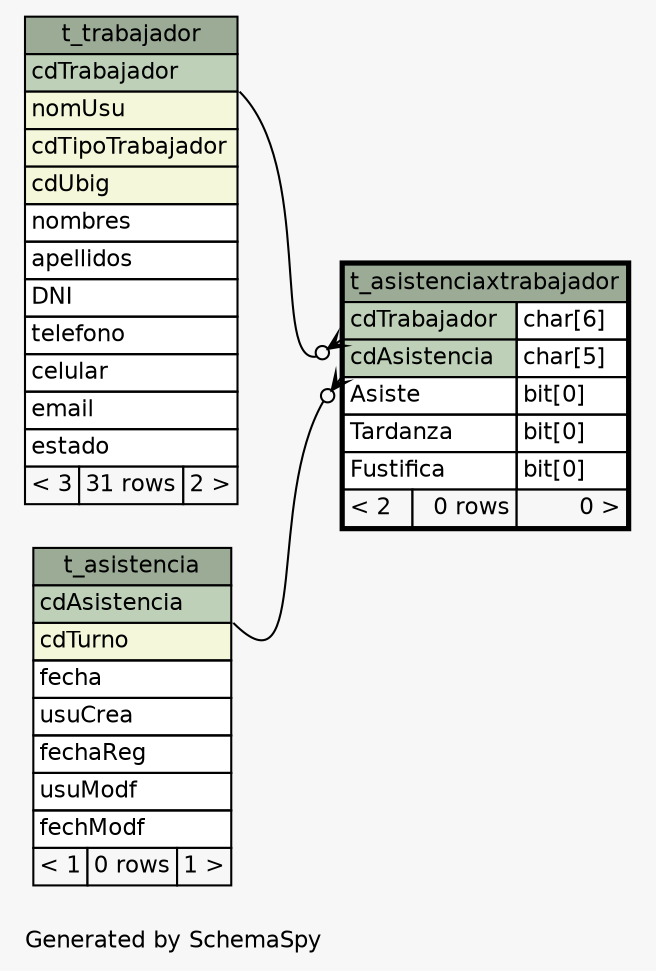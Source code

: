 // dot null on Windows 7 6.1
// SchemaSpy rev 590
digraph "oneDegreeRelationshipsDiagram" {
  graph [
    rankdir="RL"
    bgcolor="#f7f7f7"
    label="\nGenerated by SchemaSpy"
    labeljust="l"
    nodesep="0.18"
    ranksep="0.46"
    fontname="Helvetica"
    fontsize="11"
  ];
  node [
    fontname="Helvetica"
    fontsize="11"
    shape="plaintext"
  ];
  edge [
    arrowsize="0.8"
  ];
  "t_asistenciaxtrabajador":"cdAsistencia":sw -> "t_asistencia":"cdAsistencia":se [arrowhead=none dir=back arrowtail=crowodot];
  "t_asistenciaxtrabajador":"cdTrabajador":sw -> "t_trabajador":"cdTrabajador":se [arrowhead=none dir=back arrowtail=crowodot];
  "t_asistencia" [
    label=<
    <TABLE BORDER="0" CELLBORDER="1" CELLSPACING="0" BGCOLOR="#ffffff">
      <TR><TD COLSPAN="3" BGCOLOR="#9bab96" ALIGN="CENTER">t_asistencia</TD></TR>
      <TR><TD PORT="cdAsistencia" COLSPAN="3" BGCOLOR="#bed1b8" ALIGN="LEFT">cdAsistencia</TD></TR>
      <TR><TD PORT="cdTurno" COLSPAN="3" BGCOLOR="#f4f7da" ALIGN="LEFT">cdTurno</TD></TR>
      <TR><TD PORT="fecha" COLSPAN="3" ALIGN="LEFT">fecha</TD></TR>
      <TR><TD PORT="usuCrea" COLSPAN="3" ALIGN="LEFT">usuCrea</TD></TR>
      <TR><TD PORT="fechaReg" COLSPAN="3" ALIGN="LEFT">fechaReg</TD></TR>
      <TR><TD PORT="usuModf" COLSPAN="3" ALIGN="LEFT">usuModf</TD></TR>
      <TR><TD PORT="fechModf" COLSPAN="3" ALIGN="LEFT">fechModf</TD></TR>
      <TR><TD ALIGN="LEFT" BGCOLOR="#f7f7f7">&lt; 1</TD><TD ALIGN="RIGHT" BGCOLOR="#f7f7f7">0 rows</TD><TD ALIGN="RIGHT" BGCOLOR="#f7f7f7">1 &gt;</TD></TR>
    </TABLE>>
    URL="t_asistencia.html"
    tooltip="t_asistencia"
  ];
  "t_asistenciaxtrabajador" [
    label=<
    <TABLE BORDER="2" CELLBORDER="1" CELLSPACING="0" BGCOLOR="#ffffff">
      <TR><TD COLSPAN="3" BGCOLOR="#9bab96" ALIGN="CENTER">t_asistenciaxtrabajador</TD></TR>
      <TR><TD PORT="cdTrabajador" COLSPAN="2" BGCOLOR="#bed1b8" ALIGN="LEFT">cdTrabajador</TD><TD PORT="cdTrabajador.type" ALIGN="LEFT">char[6]</TD></TR>
      <TR><TD PORT="cdAsistencia" COLSPAN="2" BGCOLOR="#bed1b8" ALIGN="LEFT">cdAsistencia</TD><TD PORT="cdAsistencia.type" ALIGN="LEFT">char[5]</TD></TR>
      <TR><TD PORT="Asiste" COLSPAN="2" ALIGN="LEFT">Asiste</TD><TD PORT="Asiste.type" ALIGN="LEFT">bit[0]</TD></TR>
      <TR><TD PORT="Tardanza" COLSPAN="2" ALIGN="LEFT">Tardanza</TD><TD PORT="Tardanza.type" ALIGN="LEFT">bit[0]</TD></TR>
      <TR><TD PORT="Fustifica" COLSPAN="2" ALIGN="LEFT">Fustifica</TD><TD PORT="Fustifica.type" ALIGN="LEFT">bit[0]</TD></TR>
      <TR><TD ALIGN="LEFT" BGCOLOR="#f7f7f7">&lt; 2</TD><TD ALIGN="RIGHT" BGCOLOR="#f7f7f7">0 rows</TD><TD ALIGN="RIGHT" BGCOLOR="#f7f7f7">0 &gt;</TD></TR>
    </TABLE>>
    URL="t_asistenciaxtrabajador.html"
    tooltip="t_asistenciaxtrabajador"
  ];
  "t_trabajador" [
    label=<
    <TABLE BORDER="0" CELLBORDER="1" CELLSPACING="0" BGCOLOR="#ffffff">
      <TR><TD COLSPAN="3" BGCOLOR="#9bab96" ALIGN="CENTER">t_trabajador</TD></TR>
      <TR><TD PORT="cdTrabajador" COLSPAN="3" BGCOLOR="#bed1b8" ALIGN="LEFT">cdTrabajador</TD></TR>
      <TR><TD PORT="nomUsu" COLSPAN="3" BGCOLOR="#f4f7da" ALIGN="LEFT">nomUsu</TD></TR>
      <TR><TD PORT="cdTipoTrabajador" COLSPAN="3" BGCOLOR="#f4f7da" ALIGN="LEFT">cdTipoTrabajador</TD></TR>
      <TR><TD PORT="cdUbig" COLSPAN="3" BGCOLOR="#f4f7da" ALIGN="LEFT">cdUbig</TD></TR>
      <TR><TD PORT="nombres" COLSPAN="3" ALIGN="LEFT">nombres</TD></TR>
      <TR><TD PORT="apellidos" COLSPAN="3" ALIGN="LEFT">apellidos</TD></TR>
      <TR><TD PORT="DNI" COLSPAN="3" ALIGN="LEFT">DNI</TD></TR>
      <TR><TD PORT="telefono" COLSPAN="3" ALIGN="LEFT">telefono</TD></TR>
      <TR><TD PORT="celular" COLSPAN="3" ALIGN="LEFT">celular</TD></TR>
      <TR><TD PORT="email" COLSPAN="3" ALIGN="LEFT">email</TD></TR>
      <TR><TD PORT="estado" COLSPAN="3" ALIGN="LEFT">estado</TD></TR>
      <TR><TD ALIGN="LEFT" BGCOLOR="#f7f7f7">&lt; 3</TD><TD ALIGN="RIGHT" BGCOLOR="#f7f7f7">31 rows</TD><TD ALIGN="RIGHT" BGCOLOR="#f7f7f7">2 &gt;</TD></TR>
    </TABLE>>
    URL="t_trabajador.html"
    tooltip="t_trabajador"
  ];
}
